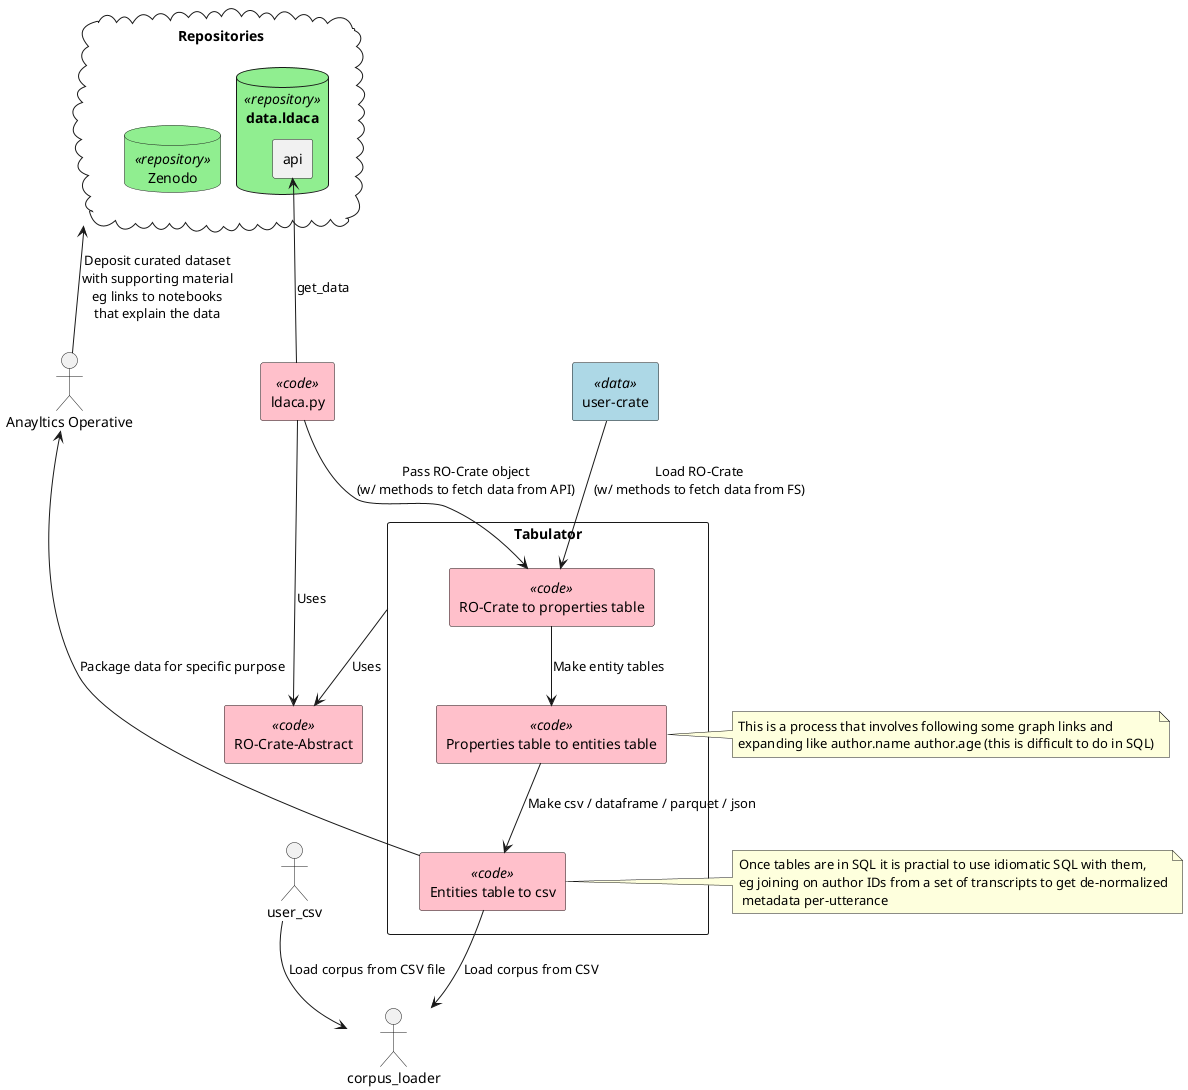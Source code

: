 @startuml

skinparam {
    rectangle {
        BackgroundColor<<code>> Pink
        BackgroundColor<<data>> LIghtBlue
    }   
    database    {
        BackgroundColor<<repository>> LightGreen
    }
    
}

cloud "Repositories" as repos {
database "data.ldaca" as data_ldaca <<repository>> {
    rectangle api
}


database "Zenodo" as zenodo <<repository>> {
    
}
}

rectangle "ldaca.py" as ldaca_py <<code>>

rectangle "user-crate" as user_crate <<data>>

rectangle "RO-Crate-Abstract" as ro_crate_dt <<code>>{

}


rectangle "Tabulator" as tabulator {

rectangle "RO-Crate to properties table" as crate_to_properties <<code>>

rectangle "Properties table to entities table" as properties_to_entities <<code>>

rectangle "Entities table to csv" as csv <<code>>

}
ldaca_py -up-> api: get_data
ldaca_py -down-> ro_crate_dt: Uses
tabulator -down-> ro_crate_dt: Uses
ldaca_py -down-> crate_to_properties: Pass RO-Crate object\n(w/ methods to fetch data from API)
user_crate -down-> crate_to_properties: Load RO-Crate\n(w/ methods to fetch data from FS)
crate_to_properties -down-> properties_to_entities: Make entity tables
properties_to_entities -down-> csv: Make csv / dataframe / parquet / json
csv -down-> corpus_loader: Load corpus from CSV
user_csv -down-> corpus_loader: Load corpus from CSV file

note right of properties_to_entities
    This is a process that involves following some graph links and 
    expanding like author.name author.age (this is difficult to do in SQL)
end note

note right of csv
    Once tables are in SQL it is practial to use idiomatic SQL with them,
    eg joining on author IDs from a set of transcripts to get de-normalized
     metadata per-utterance
end note

actor "Anayltics Operative" as analytics_operative

analytics_operative <-down- csv : Package data for specific purpose
analytics_operative -up-> repos  : Deposit curated dataset\nwith supporting material\neg links to notebooks\nthat explain the data

@enduml